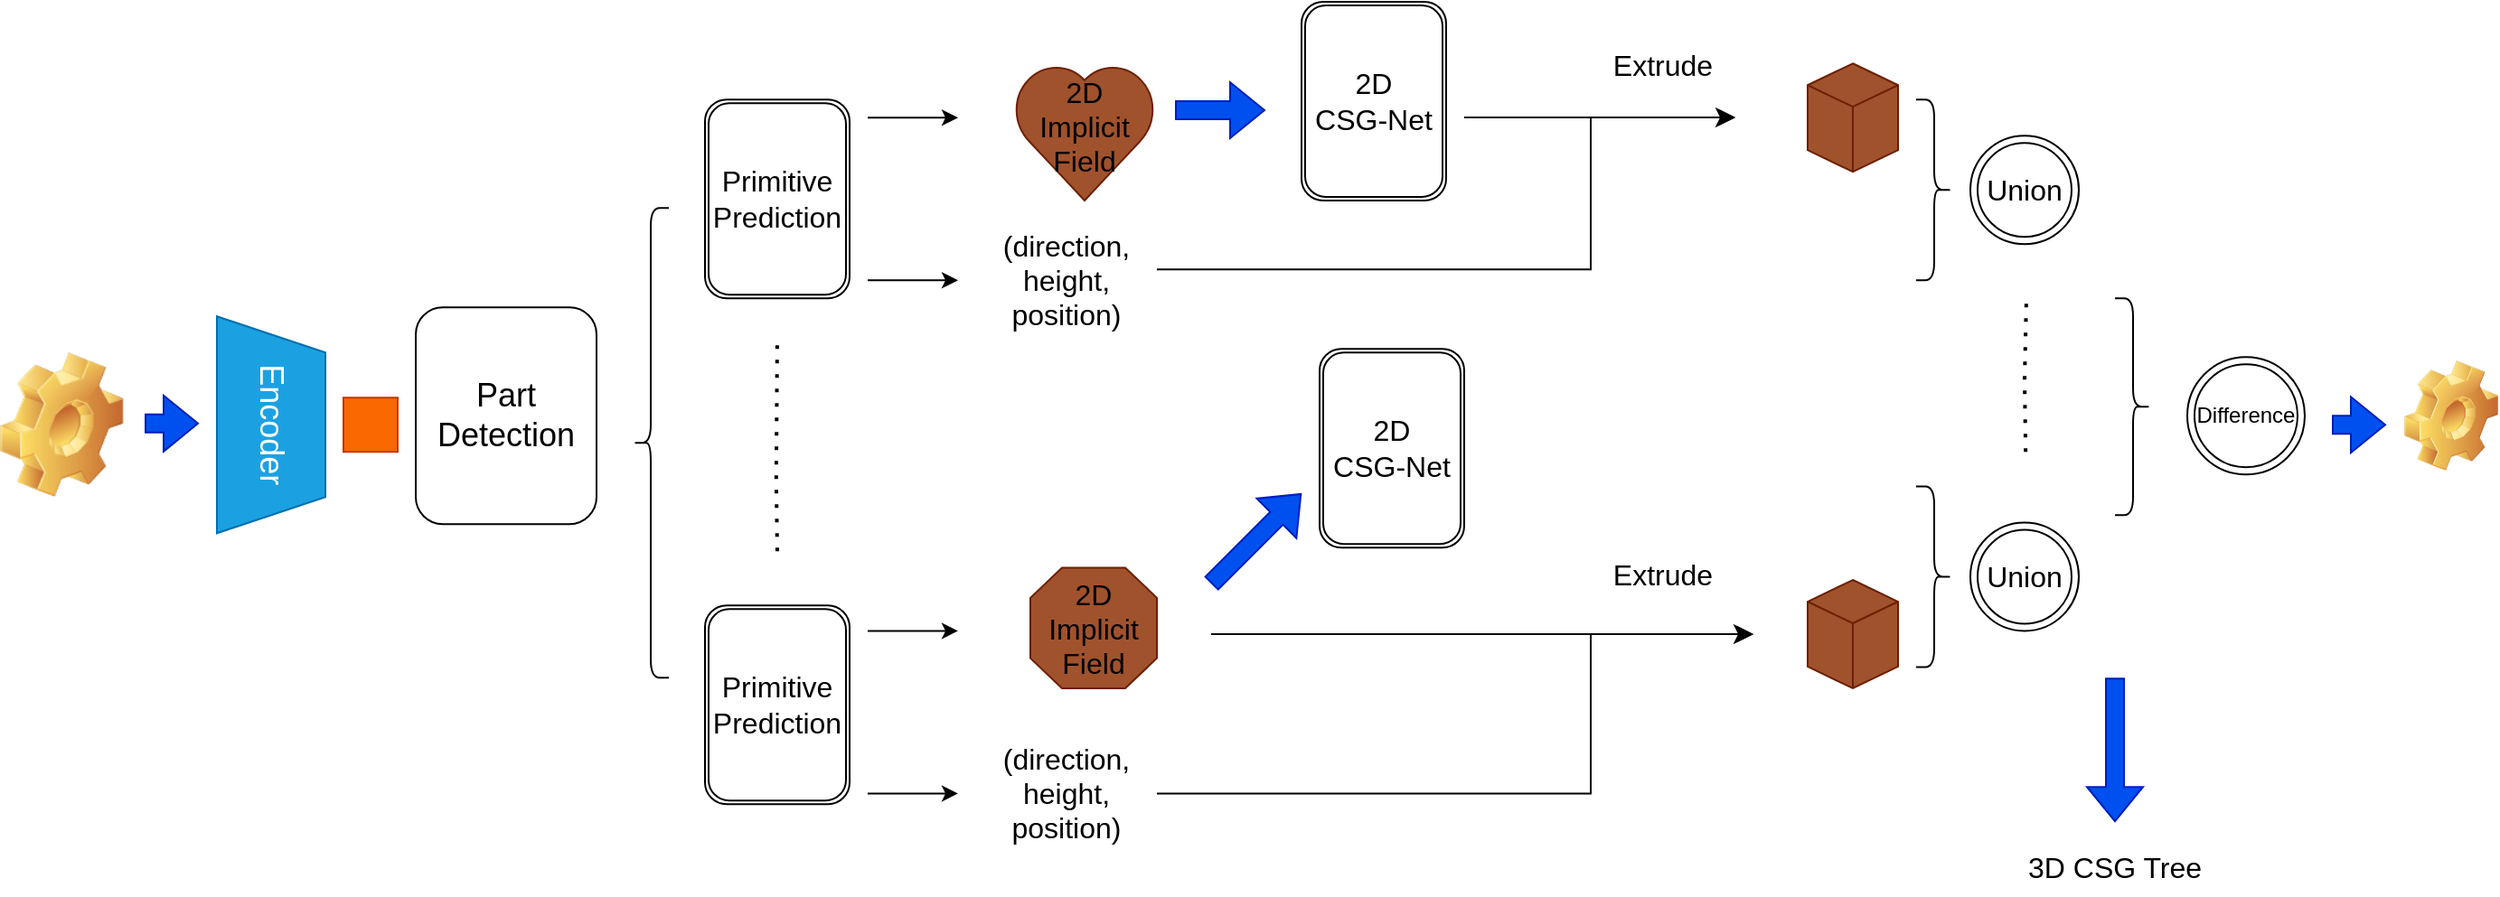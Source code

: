 <mxfile version="21.6.6" type="github">
  <diagram name="第 1 页" id="lcB3Py8_bxgnRQIrlnSY">
    <mxGraphModel dx="853" dy="483" grid="1" gridSize="10" guides="1" tooltips="1" connect="1" arrows="1" fold="1" page="1" pageScale="1" pageWidth="3300" pageHeight="2339" math="0" shadow="0">
      <root>
        <mxCell id="0" />
        <mxCell id="1" parent="0" />
        <mxCell id="EWjFlToL_68mCmNuSYQx-1" value="&lt;font style=&quot;font-size: 18px;&quot;&gt;Encoder&lt;/font&gt;" style="shape=trapezoid;perimeter=trapezoidPerimeter;whiteSpace=wrap;html=1;fixedSize=1;rotation=90;fillColor=#1ba1e2;fontColor=#ffffff;strokeColor=#006EAF;" parent="1" vertex="1">
          <mxGeometry x="130" y="464.12" width="120" height="60" as="geometry" />
        </mxCell>
        <mxCell id="EWjFlToL_68mCmNuSYQx-3" value="" style="rounded=0;whiteSpace=wrap;html=1;fillColor=#fa6800;fontColor=#000000;strokeColor=#C73500;" parent="1" vertex="1">
          <mxGeometry x="230" y="479.12" width="30" height="30" as="geometry" />
        </mxCell>
        <mxCell id="EWjFlToL_68mCmNuSYQx-4" value="&lt;font style=&quot;font-size: 18px;&quot;&gt;Part&lt;br&gt;Detection&lt;/font&gt;" style="rounded=1;whiteSpace=wrap;html=1;" parent="1" vertex="1">
          <mxGeometry x="270" y="429.12" width="100" height="120" as="geometry" />
        </mxCell>
        <mxCell id="EWjFlToL_68mCmNuSYQx-5" value="" style="shape=curlyBracket;whiteSpace=wrap;html=1;rounded=1;labelPosition=left;verticalLabelPosition=middle;align=right;verticalAlign=middle;" parent="1" vertex="1">
          <mxGeometry x="390" y="374.12" width="20" height="260" as="geometry" />
        </mxCell>
        <mxCell id="EWjFlToL_68mCmNuSYQx-20" value="&lt;font style=&quot;font-size: 16px;&quot;&gt;Primitive&lt;br&gt;Prediction&lt;/font&gt;" style="shape=ext;double=1;rounded=1;whiteSpace=wrap;html=1;" parent="1" vertex="1">
          <mxGeometry x="430" y="594.12" width="80" height="110" as="geometry" />
        </mxCell>
        <mxCell id="EWjFlToL_68mCmNuSYQx-21" value="&lt;font style=&quot;font-size: 16px;&quot;&gt;Primitive&lt;br&gt;Prediction&lt;/font&gt;" style="shape=ext;double=1;rounded=1;whiteSpace=wrap;html=1;" parent="1" vertex="1">
          <mxGeometry x="430" y="314.12" width="80" height="110" as="geometry" />
        </mxCell>
        <mxCell id="EWjFlToL_68mCmNuSYQx-22" value="" style="endArrow=none;dashed=1;html=1;dashPattern=1 3;strokeWidth=2;rounded=0;" parent="1" edge="1">
          <mxGeometry width="50" height="50" relative="1" as="geometry">
            <mxPoint x="470" y="564.12" as="sourcePoint" />
            <mxPoint x="470" y="444.12" as="targetPoint" />
            <Array as="points">
              <mxPoint x="469.41" y="524.12" />
            </Array>
          </mxGeometry>
        </mxCell>
        <mxCell id="EWjFlToL_68mCmNuSYQx-44" value="" style="group" parent="1" vertex="1" connectable="0">
          <mxGeometry x="520" y="270.0" width="480" height="159.12" as="geometry" />
        </mxCell>
        <mxCell id="EWjFlToL_68mCmNuSYQx-23" value="" style="endArrow=classic;html=1;rounded=0;" parent="EWjFlToL_68mCmNuSYQx-44" edge="1">
          <mxGeometry width="50" height="50" relative="1" as="geometry">
            <mxPoint y="54.12" as="sourcePoint" />
            <mxPoint x="50" y="54.12" as="targetPoint" />
          </mxGeometry>
        </mxCell>
        <mxCell id="EWjFlToL_68mCmNuSYQx-25" value="" style="endArrow=classic;html=1;rounded=0;" parent="EWjFlToL_68mCmNuSYQx-44" edge="1">
          <mxGeometry width="50" height="50" relative="1" as="geometry">
            <mxPoint y="144.12" as="sourcePoint" />
            <mxPoint x="50" y="144.12" as="targetPoint" />
          </mxGeometry>
        </mxCell>
        <mxCell id="EWjFlToL_68mCmNuSYQx-29" value="&lt;font style=&quot;font-size: 16px;&quot;&gt;(direction, height,&lt;br&gt;position)&lt;/font&gt;" style="text;html=1;strokeColor=none;fillColor=none;align=center;verticalAlign=middle;whiteSpace=wrap;rounded=0;" parent="EWjFlToL_68mCmNuSYQx-44" vertex="1">
          <mxGeometry x="80" y="129.12" width="60" height="30" as="geometry" />
        </mxCell>
        <mxCell id="EWjFlToL_68mCmNuSYQx-38" value="" style="shape=flexArrow;endArrow=classic;html=1;rounded=0;fillColor=#0050ef;strokeColor=#001DBC;" parent="EWjFlToL_68mCmNuSYQx-44" edge="1">
          <mxGeometry width="50" height="50" relative="1" as="geometry">
            <mxPoint x="170" y="50.0" as="sourcePoint" />
            <mxPoint x="220" y="50.0" as="targetPoint" />
          </mxGeometry>
        </mxCell>
        <mxCell id="EWjFlToL_68mCmNuSYQx-39" value="&lt;font style=&quot;font-size: 16px;&quot;&gt;Extrude&lt;/font&gt;" style="text;html=1;strokeColor=none;fillColor=none;align=center;verticalAlign=middle;whiteSpace=wrap;rounded=0;" parent="EWjFlToL_68mCmNuSYQx-44" vertex="1">
          <mxGeometry x="410" y="10.0" width="60" height="30" as="geometry" />
        </mxCell>
        <mxCell id="EWjFlToL_68mCmNuSYQx-42" value="" style="edgeStyle=elbowEdgeStyle;elbow=horizontal;endArrow=classic;html=1;curved=0;rounded=0;endSize=8;startSize=8;" parent="EWjFlToL_68mCmNuSYQx-44" edge="1">
          <mxGeometry width="50" height="50" relative="1" as="geometry">
            <mxPoint x="160" y="138.12" as="sourcePoint" />
            <mxPoint x="480" y="54.0" as="targetPoint" />
            <Array as="points">
              <mxPoint x="400" y="100" />
            </Array>
          </mxGeometry>
        </mxCell>
        <mxCell id="EWjFlToL_68mCmNuSYQx-43" value="" style="endArrow=classic;html=1;rounded=0;" parent="EWjFlToL_68mCmNuSYQx-44" edge="1">
          <mxGeometry width="50" height="50" relative="1" as="geometry">
            <mxPoint x="330" y="54.0" as="sourcePoint" />
            <mxPoint x="480" y="54.0" as="targetPoint" />
          </mxGeometry>
        </mxCell>
        <mxCell id="-OcCVP7eRh5X6slMc8kc-5" value="" style="group" parent="EWjFlToL_68mCmNuSYQx-44" vertex="1" connectable="0">
          <mxGeometry x="80" y="24.12" width="80" height="75.88" as="geometry" />
        </mxCell>
        <mxCell id="EWjFlToL_68mCmNuSYQx-40" value="" style="verticalLabelPosition=bottom;verticalAlign=top;html=1;shape=mxgraph.basic.heart;fillColor=#a0522d;fontColor=#ffffff;strokeColor=#6D1F00;" parent="-OcCVP7eRh5X6slMc8kc-5" vertex="1">
          <mxGeometry width="80" height="75.88" as="geometry" />
        </mxCell>
        <mxCell id="-OcCVP7eRh5X6slMc8kc-2" value="&lt;font style=&quot;font-size: 16px;&quot;&gt;2D&lt;br&gt;Implicit&lt;br&gt;Field&lt;/font&gt;" style="text;html=1;strokeColor=none;fillColor=none;align=center;verticalAlign=middle;whiteSpace=wrap;rounded=0;" parent="-OcCVP7eRh5X6slMc8kc-5" vertex="1">
          <mxGeometry x="10" y="20.0" width="60" height="30" as="geometry" />
        </mxCell>
        <mxCell id="-OcCVP7eRh5X6slMc8kc-6" value="&lt;font style=&quot;font-size: 16px;&quot;&gt;2D&lt;br&gt;CSG-Net&lt;/font&gt;" style="shape=ext;double=1;rounded=1;whiteSpace=wrap;html=1;" parent="EWjFlToL_68mCmNuSYQx-44" vertex="1">
          <mxGeometry x="240" y="-10.0" width="80" height="110" as="geometry" />
        </mxCell>
        <mxCell id="EWjFlToL_68mCmNuSYQx-46" value="" style="endArrow=classic;html=1;rounded=0;" parent="1" edge="1">
          <mxGeometry width="50" height="50" relative="1" as="geometry">
            <mxPoint x="520" y="608.24" as="sourcePoint" />
            <mxPoint x="570" y="608.24" as="targetPoint" />
          </mxGeometry>
        </mxCell>
        <mxCell id="EWjFlToL_68mCmNuSYQx-47" value="" style="endArrow=classic;html=1;rounded=0;" parent="1" edge="1">
          <mxGeometry width="50" height="50" relative="1" as="geometry">
            <mxPoint x="520" y="698.24" as="sourcePoint" />
            <mxPoint x="570" y="698.24" as="targetPoint" />
          </mxGeometry>
        </mxCell>
        <mxCell id="EWjFlToL_68mCmNuSYQx-49" value="&lt;font style=&quot;font-size: 16px;&quot;&gt;(direction, height,&lt;br&gt;position)&lt;/font&gt;" style="text;html=1;strokeColor=none;fillColor=none;align=center;verticalAlign=middle;whiteSpace=wrap;rounded=0;" parent="1" vertex="1">
          <mxGeometry x="600" y="683.24" width="60" height="30" as="geometry" />
        </mxCell>
        <mxCell id="EWjFlToL_68mCmNuSYQx-56" value="" style="edgeStyle=elbowEdgeStyle;elbow=horizontal;endArrow=classic;html=1;curved=0;rounded=0;endSize=8;startSize=8;" parent="1" edge="1">
          <mxGeometry width="50" height="50" relative="1" as="geometry">
            <mxPoint x="680" y="698.24" as="sourcePoint" />
            <mxPoint x="1010" y="610" as="targetPoint" />
            <Array as="points">
              <mxPoint x="920" y="650" />
            </Array>
          </mxGeometry>
        </mxCell>
        <mxCell id="EWjFlToL_68mCmNuSYQx-60" value="" style="html=1;shape=mxgraph.basic.isocube;isoAngle=15;fillColor=#a0522d;fontColor=#ffffff;strokeColor=#6D1F00;" parent="1" vertex="1">
          <mxGeometry x="1040" y="580" width="50" height="60" as="geometry" />
        </mxCell>
        <mxCell id="EWjFlToL_68mCmNuSYQx-62" value="" style="shape=image;html=1;verticalLabelPosition=bottom;verticalAlign=top;imageAspect=1;aspect=fixed;image=img/clipart/Gear_128x128.png" parent="1" vertex="1">
          <mxGeometry x="40" y="454.12" width="68.2" height="80" as="geometry" />
        </mxCell>
        <mxCell id="EWjFlToL_68mCmNuSYQx-79" value="" style="shape=flexArrow;endArrow=classic;html=1;rounded=0;fillColor=#0050ef;strokeColor=#001DBC;" parent="1" edge="1">
          <mxGeometry width="50" height="50" relative="1" as="geometry">
            <mxPoint x="120" y="493.41" as="sourcePoint" />
            <mxPoint x="150" y="493.41" as="targetPoint" />
          </mxGeometry>
        </mxCell>
        <mxCell id="-OcCVP7eRh5X6slMc8kc-4" value="" style="group" parent="1" vertex="1" connectable="0">
          <mxGeometry x="610" y="573.24" width="70" height="66.76" as="geometry" />
        </mxCell>
        <mxCell id="EWjFlToL_68mCmNuSYQx-58" value="" style="verticalLabelPosition=bottom;verticalAlign=top;html=1;shape=mxgraph.basic.polygon;polyCoords=[[0.25,0],[0.75,0],[1,0.25],[1,0.75],[0.75,1],[0.25,1],[0,0.75],[0,0.25]];polyline=0;fillColor=#a0522d;strokeColor=#6D1F00;fontColor=#ffffff;" parent="-OcCVP7eRh5X6slMc8kc-4" vertex="1">
          <mxGeometry width="70" height="66.76" as="geometry" />
        </mxCell>
        <mxCell id="-OcCVP7eRh5X6slMc8kc-3" value="&lt;font style=&quot;font-size: 16px;&quot;&gt;2D&lt;br&gt;Implicit&lt;br&gt;Field&lt;/font&gt;" style="text;html=1;strokeColor=none;fillColor=none;align=center;verticalAlign=middle;whiteSpace=wrap;rounded=0;" parent="-OcCVP7eRh5X6slMc8kc-4" vertex="1">
          <mxGeometry x="5" y="19.074" width="60" height="28.611" as="geometry" />
        </mxCell>
        <mxCell id="-OcCVP7eRh5X6slMc8kc-7" value="&lt;font style=&quot;font-size: 16px;&quot;&gt;2D&lt;br&gt;CSG-Net&lt;/font&gt;" style="shape=ext;double=1;rounded=1;whiteSpace=wrap;html=1;" parent="1" vertex="1">
          <mxGeometry x="770" y="452.12" width="80" height="110" as="geometry" />
        </mxCell>
        <mxCell id="EWjFlToL_68mCmNuSYQx-54" value="&lt;font style=&quot;font-size: 16px;&quot;&gt;Extrude&lt;/font&gt;" style="text;html=1;strokeColor=none;fillColor=none;align=center;verticalAlign=middle;whiteSpace=wrap;rounded=0;" parent="1" vertex="1">
          <mxGeometry x="930" y="562.12" width="60" height="30" as="geometry" />
        </mxCell>
        <mxCell id="-OcCVP7eRh5X6slMc8kc-15" value="" style="shape=flexArrow;endArrow=classic;html=1;rounded=0;fillColor=#0050ef;strokeColor=#001DBC;" parent="1" edge="1">
          <mxGeometry width="50" height="50" relative="1" as="geometry">
            <mxPoint x="710" y="582.12" as="sourcePoint" />
            <mxPoint x="760" y="532.12" as="targetPoint" />
          </mxGeometry>
        </mxCell>
        <mxCell id="-OcCVP7eRh5X6slMc8kc-16" value="" style="group" parent="1" vertex="1" connectable="0">
          <mxGeometry x="1100" y="314.12" width="322" height="440" as="geometry" />
        </mxCell>
        <mxCell id="EWjFlToL_68mCmNuSYQx-67" value="" style="group" parent="-OcCVP7eRh5X6slMc8kc-16" vertex="1" connectable="0">
          <mxGeometry width="90" height="100" as="geometry" />
        </mxCell>
        <mxCell id="EWjFlToL_68mCmNuSYQx-63" value="" style="shape=curlyBracket;whiteSpace=wrap;html=1;rounded=1;flipH=1;labelPosition=right;verticalLabelPosition=middle;align=left;verticalAlign=middle;" parent="EWjFlToL_68mCmNuSYQx-67" vertex="1">
          <mxGeometry width="20" height="100" as="geometry" />
        </mxCell>
        <mxCell id="EWjFlToL_68mCmNuSYQx-64" value="&lt;font style=&quot;font-size: 16px;&quot;&gt;Union&lt;/font&gt;" style="ellipse;shape=doubleEllipse;whiteSpace=wrap;html=1;aspect=fixed;" parent="EWjFlToL_68mCmNuSYQx-67" vertex="1">
          <mxGeometry x="30" y="20" width="60" height="60" as="geometry" />
        </mxCell>
        <mxCell id="EWjFlToL_68mCmNuSYQx-68" value="" style="group" parent="-OcCVP7eRh5X6slMc8kc-16" vertex="1" connectable="0">
          <mxGeometry y="214.12" width="90" height="100" as="geometry" />
        </mxCell>
        <mxCell id="EWjFlToL_68mCmNuSYQx-69" value="" style="shape=curlyBracket;whiteSpace=wrap;html=1;rounded=1;flipH=1;labelPosition=right;verticalLabelPosition=middle;align=left;verticalAlign=middle;" parent="EWjFlToL_68mCmNuSYQx-68" vertex="1">
          <mxGeometry width="20" height="100" as="geometry" />
        </mxCell>
        <mxCell id="EWjFlToL_68mCmNuSYQx-70" value="&lt;font style=&quot;font-size: 16px;&quot;&gt;Union&lt;/font&gt;" style="ellipse;shape=doubleEllipse;whiteSpace=wrap;html=1;aspect=fixed;" parent="EWjFlToL_68mCmNuSYQx-68" vertex="1">
          <mxGeometry x="30" y="20" width="60" height="60" as="geometry" />
        </mxCell>
        <mxCell id="EWjFlToL_68mCmNuSYQx-72" value="" style="endArrow=none;dashed=1;html=1;dashPattern=1 3;strokeWidth=2;rounded=0;" parent="-OcCVP7eRh5X6slMc8kc-16" edge="1">
          <mxGeometry width="50" height="50" relative="1" as="geometry">
            <mxPoint x="60.59" y="195" as="sourcePoint" />
            <mxPoint x="61" y="110" as="targetPoint" />
            <Array as="points">
              <mxPoint x="60" y="155" />
            </Array>
          </mxGeometry>
        </mxCell>
        <mxCell id="EWjFlToL_68mCmNuSYQx-73" value="Difference" style="ellipse;shape=doubleEllipse;whiteSpace=wrap;html=1;aspect=fixed;" parent="-OcCVP7eRh5X6slMc8kc-16" vertex="1">
          <mxGeometry x="150" y="142.5" width="65" height="65" as="geometry" />
        </mxCell>
        <mxCell id="EWjFlToL_68mCmNuSYQx-74" value="" style="shape=image;html=1;verticalLabelPosition=bottom;verticalAlign=top;imageAspect=1;aspect=fixed;image=img/clipart/Gear_128x128.png" parent="-OcCVP7eRh5X6slMc8kc-16" vertex="1">
          <mxGeometry x="270" y="144.5" width="52" height="61" as="geometry" />
        </mxCell>
        <mxCell id="EWjFlToL_68mCmNuSYQx-77" value="" style="shape=flexArrow;endArrow=classic;html=1;rounded=0;fillColor=#0050ef;strokeColor=#001DBC;" parent="-OcCVP7eRh5X6slMc8kc-16" edge="1">
          <mxGeometry width="50" height="50" relative="1" as="geometry">
            <mxPoint x="230" y="180" as="sourcePoint" />
            <mxPoint x="260" y="180" as="targetPoint" />
          </mxGeometry>
        </mxCell>
        <mxCell id="-OcCVP7eRh5X6slMc8kc-1" value="" style="shape=curlyBracket;whiteSpace=wrap;html=1;rounded=1;flipH=1;labelPosition=right;verticalLabelPosition=middle;align=left;verticalAlign=middle;" parent="-OcCVP7eRh5X6slMc8kc-16" vertex="1">
          <mxGeometry x="110" y="110" width="20" height="120" as="geometry" />
        </mxCell>
        <mxCell id="-OcCVP7eRh5X6slMc8kc-9" value="" style="shape=flexArrow;endArrow=classic;html=1;rounded=0;fillColor=#0050ef;strokeColor=#001DBC;" parent="-OcCVP7eRh5X6slMc8kc-16" edge="1">
          <mxGeometry width="50" height="50" relative="1" as="geometry">
            <mxPoint x="110" y="320" as="sourcePoint" />
            <mxPoint x="110" y="400" as="targetPoint" />
          </mxGeometry>
        </mxCell>
        <mxCell id="-OcCVP7eRh5X6slMc8kc-10" value="&lt;font style=&quot;font-size: 16px;&quot;&gt;3D CSG Tree&lt;/font&gt;" style="text;html=1;strokeColor=none;fillColor=none;align=center;verticalAlign=middle;whiteSpace=wrap;rounded=0;" parent="-OcCVP7eRh5X6slMc8kc-16" vertex="1">
          <mxGeometry x="50" y="410" width="120" height="30" as="geometry" />
        </mxCell>
        <mxCell id="-OcCVP7eRh5X6slMc8kc-17" value="" style="endArrow=classic;html=1;rounded=0;" parent="1" edge="1">
          <mxGeometry width="50" height="50" relative="1" as="geometry">
            <mxPoint x="710" y="610" as="sourcePoint" />
            <mxPoint x="1010" y="610" as="targetPoint" />
          </mxGeometry>
        </mxCell>
        <mxCell id="EWjFlToL_68mCmNuSYQx-59" value="" style="html=1;shape=mxgraph.basic.isocube;isoAngle=15;fillColor=#a0522d;fontColor=#ffffff;strokeColor=#6D1F00;" parent="1" vertex="1">
          <mxGeometry x="1040" y="294.12" width="50" height="60" as="geometry" />
        </mxCell>
      </root>
    </mxGraphModel>
  </diagram>
</mxfile>
